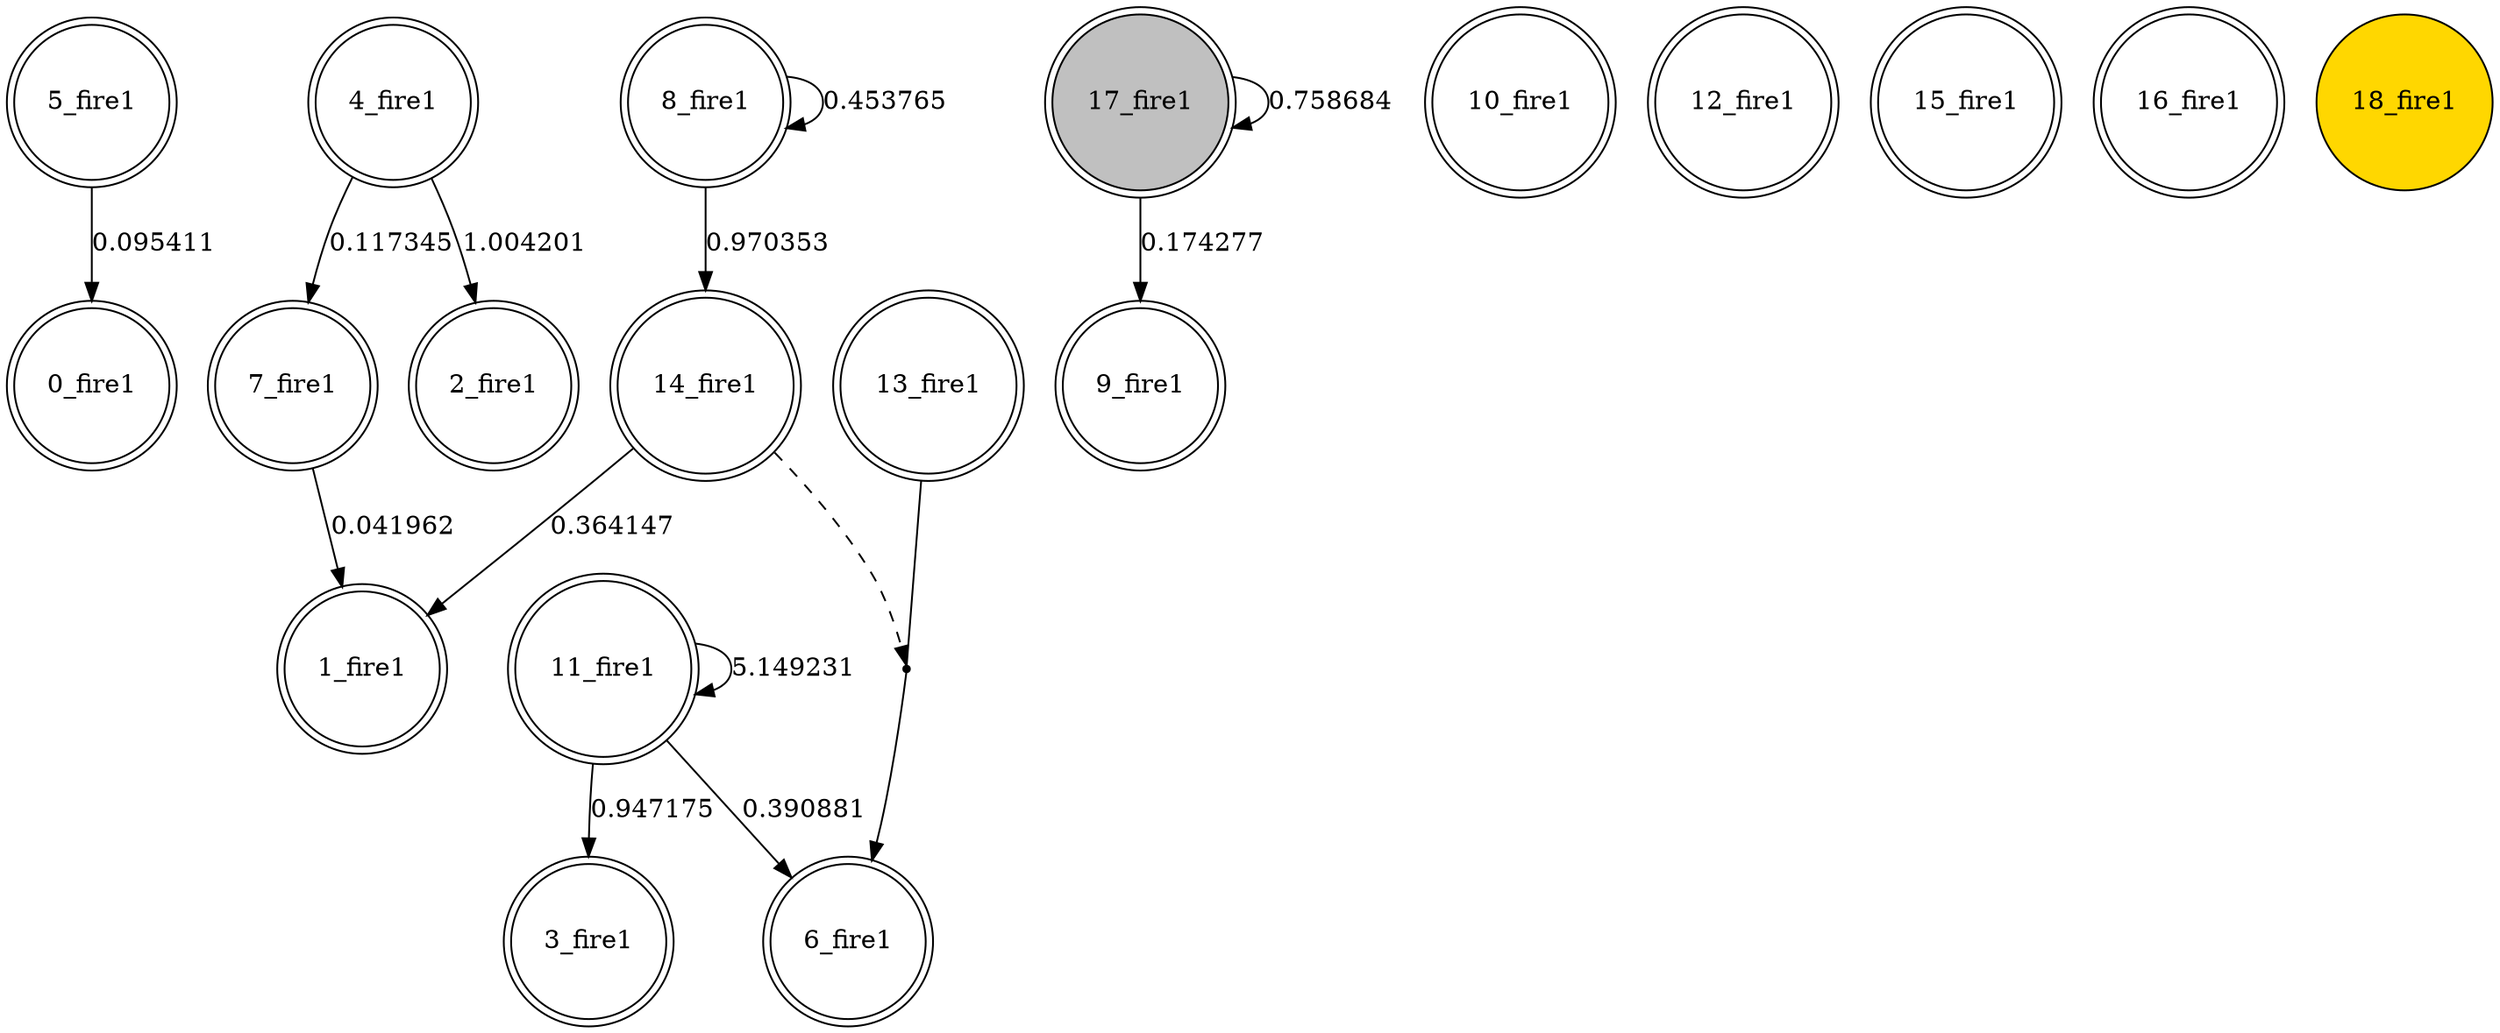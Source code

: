 digraph G {
 node[shape = circle]
0 [label="0_fire1",shape=doublecircle]
1 [label="1_fire1",shape=doublecircle]
2 [label="2_fire1",shape=doublecircle]
3 [label="3_fire1",shape=doublecircle]
4 [label="4_fire1",shape=doublecircle]
5 [label="5_fire1",shape=doublecircle]
6 [label="6_fire1",shape=doublecircle]
7 [label="7_fire1",shape=doublecircle]
8 [label="8_fire1",shape=doublecircle]
9 [label="9_fire1",shape=doublecircle]
10 [label="10_fire1",shape=doublecircle]
11 [label="11_fire1",shape=doublecircle]
12 [label="12_fire1",shape=doublecircle]
13 [label="13_fire1",shape=doublecircle]
14 [label="14_fire1",shape=doublecircle]
15 [label="15_fire1",shape=doublecircle]
16 [label="16_fire1",shape=doublecircle]
17 [label="17_fire1",shape=doublecircle, style=filled, fillcolor=gray]
18 [label="18_fire1",style=filled, fillcolor=gold]
11 -> 11 [label="5.149231"]
17 -> 17 [label="0.758684"]
5 -> 0 [label="0.095411"]
7 -> 1 [label="0.041962"]
4 -> 7 [label="0.117345"]
8 -> 8 [label="0.453765"]
17 -> 9 [label="0.174277"]
8 -> 14 [label="0.970353"]
11 -> 3 [label="0.947175"]
11 -> 6 [label="0.390881"]
14 -> 1 [label="0.364147"]
4 -> 2 [label="1.004201"]
19 [shape=point, label=""]
14 -> 19 [style=dashed] 
13 -> 19 [dir=none]
19 -> 6 
}
